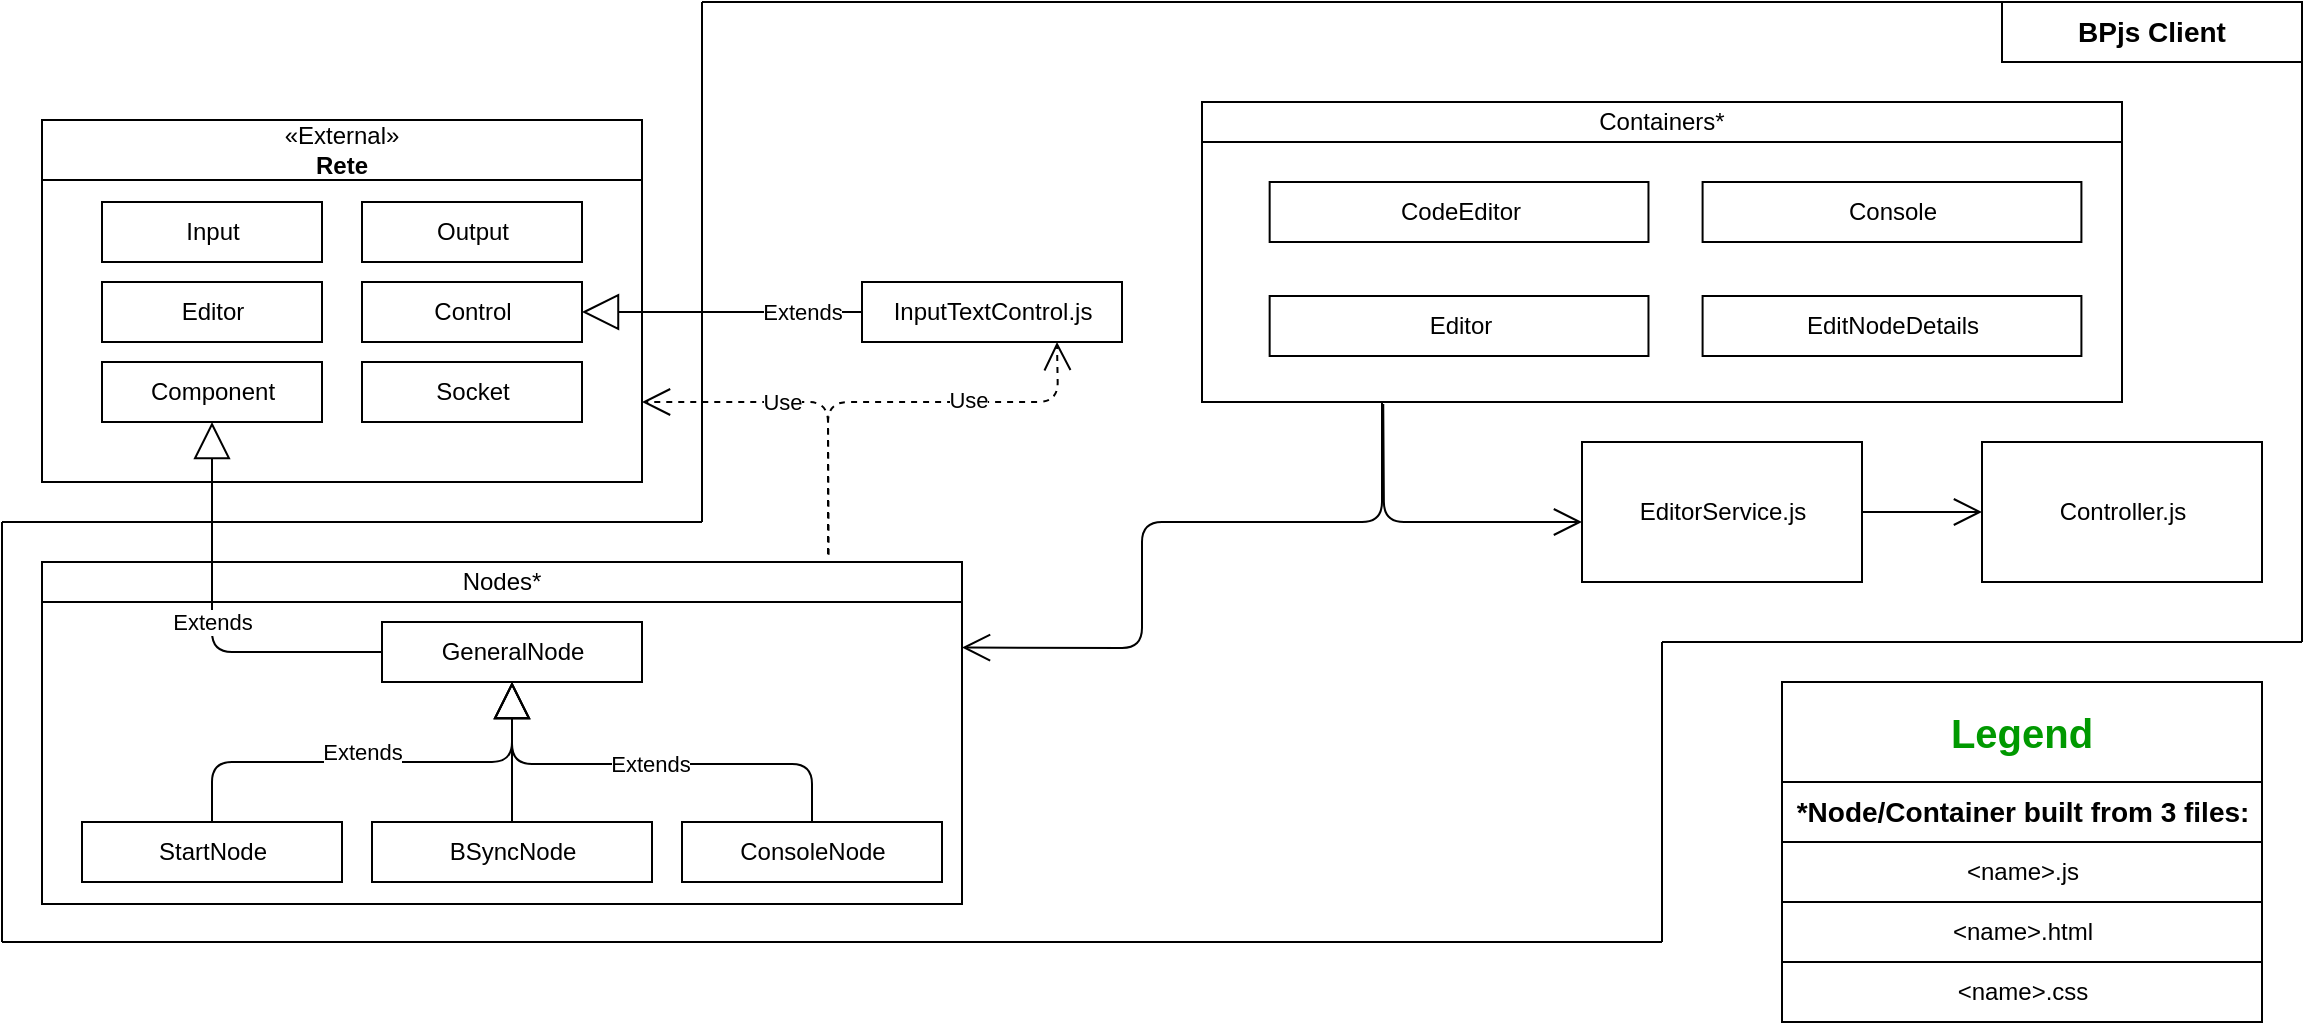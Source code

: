 <mxfile version="14.4.2" type="device"><diagram id="MeJZLCN4pHRgE48exZcn" name="Page-1"><mxGraphModel dx="2062" dy="1066" grid="1" gridSize="10" guides="1" tooltips="1" connect="1" arrows="1" fold="1" page="1" pageScale="1" pageWidth="1169" pageHeight="827" math="0" shadow="0"><root><mxCell id="0"/><mxCell id="1" parent="0"/><mxCell id="CRckB7TRKeh9q433GeIn-32" value="EditorService.js" style="html=1;" parent="1" vertex="1"><mxGeometry x="800" y="220" width="140" height="70" as="geometry"/></mxCell><mxCell id="CRckB7TRKeh9q433GeIn-27" value="Controller.js" style="html=1;" parent="1" vertex="1"><mxGeometry x="1000" y="220" width="140" height="70" as="geometry"/></mxCell><mxCell id="CRckB7TRKeh9q433GeIn-132" value="&lt;b&gt;&lt;font style=&quot;font-size: 14px&quot;&gt;BPjs Client&lt;/font&gt;&lt;/b&gt;" style="rounded=0;whiteSpace=wrap;html=1;fillColor=none;" parent="1" vertex="1"><mxGeometry x="1010" width="150" height="30" as="geometry"/></mxCell><mxCell id="CRckB7TRKeh9q433GeIn-49" value="InputTextControl.js" style="html=1;" parent="1" vertex="1"><mxGeometry x="440" y="140" width="130" height="30" as="geometry"/></mxCell><mxCell id="CRckB7TRKeh9q433GeIn-107" value="" style="group" parent="1" vertex="1" connectable="0"><mxGeometry x="610" y="50" width="460" height="150" as="geometry"/></mxCell><mxCell id="CRckB7TRKeh9q433GeIn-77" value="" style="rounded=0;whiteSpace=wrap;html=1;" parent="CRckB7TRKeh9q433GeIn-107" vertex="1"><mxGeometry width="460" height="150" as="geometry"/></mxCell><mxCell id="CRckB7TRKeh9q433GeIn-83" value="Containers*" style="rounded=0;whiteSpace=wrap;html=1;" parent="CRckB7TRKeh9q433GeIn-107" vertex="1"><mxGeometry width="460" height="20" as="geometry"/></mxCell><mxCell id="CRckB7TRKeh9q433GeIn-84" value="Console" style="html=1;" parent="CRckB7TRKeh9q433GeIn-107" vertex="1"><mxGeometry x="250.294" y="40" width="189.412" height="30" as="geometry"/></mxCell><mxCell id="CRckB7TRKeh9q433GeIn-102" value="CodeEditor" style="html=1;" parent="CRckB7TRKeh9q433GeIn-107" vertex="1"><mxGeometry x="33.826" y="40" width="189.412" height="30" as="geometry"/></mxCell><mxCell id="CRckB7TRKeh9q433GeIn-103" value="EditNodeDetails" style="html=1;" parent="CRckB7TRKeh9q433GeIn-107" vertex="1"><mxGeometry x="250.294" y="97" width="189.412" height="30" as="geometry"/></mxCell><mxCell id="CRckB7TRKeh9q433GeIn-67" value="Editor" style="html=1;" parent="CRckB7TRKeh9q433GeIn-107" vertex="1"><mxGeometry x="33.824" y="97" width="189.412" height="30" as="geometry"/></mxCell><mxCell id="C7mtFipnaybpDOZTZUBI-9" value="" style="group" vertex="1" connectable="0" parent="1"><mxGeometry x="30" y="280" width="460" height="171" as="geometry"/></mxCell><mxCell id="CRckB7TRKeh9q433GeIn-33" value="" style="rounded=0;whiteSpace=wrap;html=1;" parent="C7mtFipnaybpDOZTZUBI-9" vertex="1"><mxGeometry width="460" height="171" as="geometry"/></mxCell><mxCell id="CRckB7TRKeh9q433GeIn-28" value="StartNode" style="html=1;" parent="C7mtFipnaybpDOZTZUBI-9" vertex="1"><mxGeometry x="20" y="130" width="130" height="30" as="geometry"/></mxCell><mxCell id="CRckB7TRKeh9q433GeIn-25" value="BSyncNode" style="html=1;" parent="C7mtFipnaybpDOZTZUBI-9" vertex="1"><mxGeometry x="165" y="130" width="140" height="30" as="geometry"/></mxCell><mxCell id="CRckB7TRKeh9q433GeIn-26" value="GeneralNode" style="html=1;" parent="C7mtFipnaybpDOZTZUBI-9" vertex="1"><mxGeometry x="170" y="30" width="130" height="30" as="geometry"/></mxCell><mxCell id="CRckB7TRKeh9q433GeIn-36" value="Extends" style="endArrow=block;endSize=16;endFill=0;html=1;entryX=0.5;entryY=1;entryDx=0;entryDy=0;exitX=0.5;exitY=0;exitDx=0;exitDy=0;" parent="C7mtFipnaybpDOZTZUBI-9" source="CRckB7TRKeh9q433GeIn-28" target="CRckB7TRKeh9q433GeIn-26" edge="1"><mxGeometry x="-220" y="620" width="160" as="geometry"><mxPoint x="40" y="100" as="sourcePoint"/><mxPoint x="200" y="100" as="targetPoint"/><Array as="points"><mxPoint x="85" y="100"/><mxPoint x="235" y="100"/></Array></mxGeometry></mxCell><mxCell id="CRckB7TRKeh9q433GeIn-40" value="Nodes*" style="rounded=0;whiteSpace=wrap;html=1;" parent="C7mtFipnaybpDOZTZUBI-9" vertex="1"><mxGeometry width="460" height="20" as="geometry"/></mxCell><mxCell id="CRckB7TRKeh9q433GeIn-85" value="ConsoleNode" style="html=1;" parent="C7mtFipnaybpDOZTZUBI-9" vertex="1"><mxGeometry x="320" y="130" width="130" height="30" as="geometry"/></mxCell><mxCell id="C7mtFipnaybpDOZTZUBI-1" value="Extends" style="endArrow=block;endSize=16;endFill=0;html=1;entryX=0.5;entryY=1;entryDx=0;entryDy=0;exitX=0.5;exitY=0;exitDx=0;exitDy=0;" edge="1" parent="C7mtFipnaybpDOZTZUBI-9" source="CRckB7TRKeh9q433GeIn-85" target="CRckB7TRKeh9q433GeIn-26"><mxGeometry width="160" relative="1" as="geometry"><mxPoint x="310" y="111" as="sourcePoint"/><mxPoint x="470" y="111" as="targetPoint"/><Array as="points"><mxPoint x="385" y="101"/><mxPoint x="235" y="101"/></Array></mxGeometry></mxCell><mxCell id="C7mtFipnaybpDOZTZUBI-7" value="" style="endArrow=block;endSize=16;endFill=0;html=1;entryX=0.5;entryY=1;entryDx=0;entryDy=0;exitX=0.5;exitY=0;exitDx=0;exitDy=0;" edge="1" parent="C7mtFipnaybpDOZTZUBI-9" source="CRckB7TRKeh9q433GeIn-25" target="CRckB7TRKeh9q433GeIn-26"><mxGeometry x="0.375" y="160" width="160" relative="1" as="geometry"><mxPoint y="231" as="sourcePoint"/><mxPoint x="160" y="231" as="targetPoint"/><mxPoint as="offset"/></mxGeometry></mxCell><mxCell id="CRckB7TRKeh9q433GeIn-64" value="" style="rounded=0;whiteSpace=wrap;html=1;" parent="1" vertex="1"><mxGeometry x="30" y="59" width="300" height="181" as="geometry"/></mxCell><mxCell id="CRckB7TRKeh9q433GeIn-65" value="" style="group" parent="1" vertex="1" connectable="0"><mxGeometry x="30" y="59" width="300" height="180" as="geometry"/></mxCell><mxCell id="CRckB7TRKeh9q433GeIn-9" value="Input" style="html=1;" parent="CRckB7TRKeh9q433GeIn-65" vertex="1"><mxGeometry x="30" y="41" width="110" height="30" as="geometry"/></mxCell><mxCell id="CRckB7TRKeh9q433GeIn-11" value="&lt;span&gt;«External»&lt;/span&gt;&lt;br&gt;&lt;b&gt;Rete&lt;/b&gt;" style="rounded=0;whiteSpace=wrap;html=1;" parent="CRckB7TRKeh9q433GeIn-65" vertex="1"><mxGeometry width="300" height="30" as="geometry"/></mxCell><mxCell id="CRckB7TRKeh9q433GeIn-12" value="Output" style="html=1;" parent="CRckB7TRKeh9q433GeIn-65" vertex="1"><mxGeometry x="160" y="41" width="110" height="30" as="geometry"/></mxCell><mxCell id="CRckB7TRKeh9q433GeIn-13" value="Editor" style="html=1;" parent="CRckB7TRKeh9q433GeIn-65" vertex="1"><mxGeometry x="30" y="81" width="110" height="30" as="geometry"/></mxCell><mxCell id="CRckB7TRKeh9q433GeIn-14" value="Control" style="html=1;" parent="CRckB7TRKeh9q433GeIn-65" vertex="1"><mxGeometry x="160" y="81" width="110" height="30" as="geometry"/></mxCell><mxCell id="CRckB7TRKeh9q433GeIn-15" value="Socket" style="html=1;" parent="CRckB7TRKeh9q433GeIn-65" vertex="1"><mxGeometry x="160" y="121" width="110" height="30" as="geometry"/></mxCell><mxCell id="CRckB7TRKeh9q433GeIn-16" value="Component" style="html=1;" parent="CRckB7TRKeh9q433GeIn-65" vertex="1"><mxGeometry x="30" y="121" width="110" height="30" as="geometry"/></mxCell><mxCell id="C7mtFipnaybpDOZTZUBI-11" value="" style="endArrow=open;endFill=1;endSize=12;html=1;exitX=0.197;exitY=1.007;exitDx=0;exitDy=0;exitPerimeter=0;" edge="1" parent="1" source="CRckB7TRKeh9q433GeIn-77"><mxGeometry width="160" relative="1" as="geometry"><mxPoint x="700" y="240" as="sourcePoint"/><mxPoint x="800" y="260" as="targetPoint"/><Array as="points"><mxPoint x="701" y="260"/></Array></mxGeometry></mxCell><mxCell id="C7mtFipnaybpDOZTZUBI-12" value="Extends" style="endArrow=block;endSize=16;endFill=0;html=1;entryX=1;entryY=0.5;entryDx=0;entryDy=0;exitX=0;exitY=0.5;exitDx=0;exitDy=0;" edge="1" parent="1" source="CRckB7TRKeh9q433GeIn-49" target="CRckB7TRKeh9q433GeIn-14"><mxGeometry x="-0.571" width="160" relative="1" as="geometry"><mxPoint x="350" y="210" as="sourcePoint"/><mxPoint x="510" y="210" as="targetPoint"/><mxPoint as="offset"/></mxGeometry></mxCell><mxCell id="C7mtFipnaybpDOZTZUBI-13" value="Extends" style="endArrow=block;endSize=16;endFill=0;html=1;entryX=0.5;entryY=1;entryDx=0;entryDy=0;exitX=0;exitY=0.5;exitDx=0;exitDy=0;" edge="1" parent="1" source="CRckB7TRKeh9q433GeIn-26" target="CRckB7TRKeh9q433GeIn-16"><mxGeometry width="160" relative="1" as="geometry"><mxPoint x="350" y="260" as="sourcePoint"/><mxPoint x="510" y="260" as="targetPoint"/><Array as="points"><mxPoint x="115" y="325"/></Array></mxGeometry></mxCell><mxCell id="C7mtFipnaybpDOZTZUBI-14" value="Use" style="endArrow=open;endSize=12;dashed=1;html=1;" edge="1" parent="1"><mxGeometry x="0.172" width="160" relative="1" as="geometry"><mxPoint x="423" y="276" as="sourcePoint"/><mxPoint x="330" y="200" as="targetPoint"/><Array as="points"><mxPoint x="423" y="200"/></Array><mxPoint as="offset"/></mxGeometry></mxCell><mxCell id="C7mtFipnaybpDOZTZUBI-16" value="" style="endArrow=open;endFill=1;endSize=12;html=1;exitX=1;exitY=0.5;exitDx=0;exitDy=0;" edge="1" parent="1" source="CRckB7TRKeh9q433GeIn-32" target="CRckB7TRKeh9q433GeIn-27"><mxGeometry width="160" relative="1" as="geometry"><mxPoint x="810" y="460" as="sourcePoint"/><mxPoint x="970" y="460" as="targetPoint"/></mxGeometry></mxCell><mxCell id="C7mtFipnaybpDOZTZUBI-17" value="" style="endArrow=open;endFill=1;endSize=12;html=1;entryX=1;entryY=0.25;entryDx=0;entryDy=0;" edge="1" parent="1" target="CRckB7TRKeh9q433GeIn-33"><mxGeometry width="160" relative="1" as="geometry"><mxPoint x="700" y="200" as="sourcePoint"/><mxPoint x="630" y="280" as="targetPoint"/><Array as="points"><mxPoint x="700" y="260"/><mxPoint x="580" y="260"/><mxPoint x="580" y="323"/></Array></mxGeometry></mxCell><mxCell id="C7mtFipnaybpDOZTZUBI-19" value="" style="endArrow=open;endSize=12;dashed=1;html=1;entryX=0.75;entryY=1;entryDx=0;entryDy=0;exitX=0.855;exitY=-0.183;exitDx=0;exitDy=0;exitPerimeter=0;" edge="1" parent="1" source="CRckB7TRKeh9q433GeIn-40" target="CRckB7TRKeh9q433GeIn-49"><mxGeometry x="-1" y="-241" width="160" relative="1" as="geometry"><mxPoint x="570" y="510" as="sourcePoint"/><mxPoint x="730" y="510" as="targetPoint"/><Array as="points"><mxPoint x="423" y="200"/><mxPoint x="538" y="200"/></Array><mxPoint x="-74" y="175" as="offset"/></mxGeometry></mxCell><mxCell id="C7mtFipnaybpDOZTZUBI-21" value="Use" style="edgeLabel;html=1;align=center;verticalAlign=middle;resizable=0;points=[];" vertex="1" connectable="0" parent="C7mtFipnaybpDOZTZUBI-19"><mxGeometry x="0.408" y="-2" relative="1" as="geometry"><mxPoint x="-9.66" y="-3" as="offset"/></mxGeometry></mxCell><mxCell id="C7mtFipnaybpDOZTZUBI-38" value="" style="group" vertex="1" connectable="0" parent="1"><mxGeometry x="900" y="340" width="240" height="170" as="geometry"/></mxCell><mxCell id="C7mtFipnaybpDOZTZUBI-37" value="" style="rounded=0;whiteSpace=wrap;html=1;" vertex="1" parent="C7mtFipnaybpDOZTZUBI-38"><mxGeometry width="240" height="170" as="geometry"/></mxCell><mxCell id="C7mtFipnaybpDOZTZUBI-35" value="" style="group" vertex="1" connectable="0" parent="C7mtFipnaybpDOZTZUBI-38"><mxGeometry y="50" width="240" height="120" as="geometry"/></mxCell><mxCell id="C7mtFipnaybpDOZTZUBI-30" value="" style="html=1;" vertex="1" parent="C7mtFipnaybpDOZTZUBI-35"><mxGeometry width="240.0" height="120" as="geometry"/></mxCell><mxCell id="C7mtFipnaybpDOZTZUBI-31" value="&lt;b&gt;&lt;font style=&quot;font-size: 14px&quot;&gt;*Node/Container built from 3 files:&lt;/font&gt;&lt;/b&gt;" style="html=1;" vertex="1" parent="C7mtFipnaybpDOZTZUBI-35"><mxGeometry width="240.0" height="30" as="geometry"/></mxCell><mxCell id="C7mtFipnaybpDOZTZUBI-32" value="&amp;lt;name&amp;gt;.js" style="html=1;" vertex="1" parent="C7mtFipnaybpDOZTZUBI-35"><mxGeometry y="30" width="240.0" height="30" as="geometry"/></mxCell><mxCell id="C7mtFipnaybpDOZTZUBI-33" value="&amp;lt;name&amp;gt;.html" style="html=1;" vertex="1" parent="C7mtFipnaybpDOZTZUBI-35"><mxGeometry y="60" width="240.0" height="30" as="geometry"/></mxCell><mxCell id="C7mtFipnaybpDOZTZUBI-34" value="&amp;lt;name&amp;gt;.css" style="html=1;" vertex="1" parent="C7mtFipnaybpDOZTZUBI-35"><mxGeometry y="90" width="240.0" height="30" as="geometry"/></mxCell><mxCell id="C7mtFipnaybpDOZTZUBI-36" value="&lt;font style=&quot;font-size: 20px&quot; color=&quot;#009900&quot;&gt;&lt;b&gt;Legend&lt;/b&gt;&lt;/font&gt;" style="text;html=1;strokeColor=none;fillColor=none;align=center;verticalAlign=middle;whiteSpace=wrap;rounded=0;" vertex="1" parent="C7mtFipnaybpDOZTZUBI-38"><mxGeometry x="100" y="15" width="40" height="20" as="geometry"/></mxCell><mxCell id="C7mtFipnaybpDOZTZUBI-53" value="" style="endArrow=none;html=1;entryX=0;entryY=0;entryDx=0;entryDy=0;" edge="1" parent="1" target="CRckB7TRKeh9q433GeIn-132"><mxGeometry width="50" height="50" relative="1" as="geometry"><mxPoint x="360" as="sourcePoint"/><mxPoint x="550" as="targetPoint"/></mxGeometry></mxCell><mxCell id="C7mtFipnaybpDOZTZUBI-54" value="" style="endArrow=none;html=1;" edge="1" parent="1"><mxGeometry width="50" height="50" relative="1" as="geometry"><mxPoint x="360" y="260" as="sourcePoint"/><mxPoint x="360" as="targetPoint"/></mxGeometry></mxCell><mxCell id="C7mtFipnaybpDOZTZUBI-55" value="" style="endArrow=none;html=1;" edge="1" parent="1"><mxGeometry width="50" height="50" relative="1" as="geometry"><mxPoint x="10" y="260" as="sourcePoint"/><mxPoint x="360" y="260" as="targetPoint"/></mxGeometry></mxCell><mxCell id="C7mtFipnaybpDOZTZUBI-56" value="" style="endArrow=none;html=1;" edge="1" parent="1"><mxGeometry width="50" height="50" relative="1" as="geometry"><mxPoint x="10" y="470" as="sourcePoint"/><mxPoint x="10" y="260" as="targetPoint"/></mxGeometry></mxCell><mxCell id="C7mtFipnaybpDOZTZUBI-57" value="" style="endArrow=none;html=1;" edge="1" parent="1"><mxGeometry width="50" height="50" relative="1" as="geometry"><mxPoint x="10" y="470" as="sourcePoint"/><mxPoint x="840" y="470" as="targetPoint"/></mxGeometry></mxCell><mxCell id="C7mtFipnaybpDOZTZUBI-58" value="" style="endArrow=none;html=1;" edge="1" parent="1"><mxGeometry width="50" height="50" relative="1" as="geometry"><mxPoint x="840" y="470" as="sourcePoint"/><mxPoint x="840" y="320" as="targetPoint"/></mxGeometry></mxCell><mxCell id="C7mtFipnaybpDOZTZUBI-59" value="" style="endArrow=none;html=1;" edge="1" parent="1"><mxGeometry width="50" height="50" relative="1" as="geometry"><mxPoint x="840" y="320" as="sourcePoint"/><mxPoint x="1160" y="320" as="targetPoint"/></mxGeometry></mxCell><mxCell id="C7mtFipnaybpDOZTZUBI-61" value="" style="endArrow=none;html=1;entryX=1;entryY=1;entryDx=0;entryDy=0;" edge="1" parent="1" target="CRckB7TRKeh9q433GeIn-132"><mxGeometry width="50" height="50" relative="1" as="geometry"><mxPoint x="1160" y="320" as="sourcePoint"/><mxPoint x="1160" y="150" as="targetPoint"/></mxGeometry></mxCell></root></mxGraphModel></diagram></mxfile>